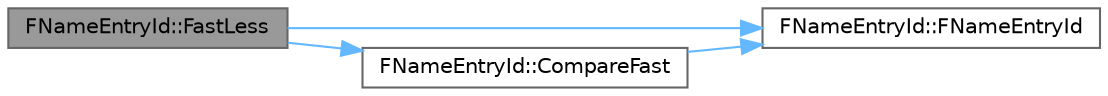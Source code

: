 digraph "FNameEntryId::FastLess"
{
 // INTERACTIVE_SVG=YES
 // LATEX_PDF_SIZE
  bgcolor="transparent";
  edge [fontname=Helvetica,fontsize=10,labelfontname=Helvetica,labelfontsize=10];
  node [fontname=Helvetica,fontsize=10,shape=box,height=0.2,width=0.4];
  rankdir="LR";
  Node1 [id="Node000001",label="FNameEntryId::FastLess",height=0.2,width=0.4,color="gray40", fillcolor="grey60", style="filled", fontcolor="black",tooltip=" "];
  Node1 -> Node2 [id="edge1_Node000001_Node000002",color="steelblue1",style="solid",tooltip=" "];
  Node2 [id="Node000002",label="FNameEntryId::FNameEntryId",height=0.2,width=0.4,color="grey40", fillcolor="white", style="filled",URL="$d8/dea/structFNameEntryId.html#a80f7d1a47ba84f81afe2933f49d45a5f",tooltip=" "];
  Node1 -> Node3 [id="edge2_Node000001_Node000003",color="steelblue1",style="solid",tooltip=" "];
  Node3 [id="Node000003",label="FNameEntryId::CompareFast",height=0.2,width=0.4,color="grey40", fillcolor="white", style="filled",URL="$d8/dea/structFNameEntryId.html#a942099757a4f577ce98f0a1733bd76b4",tooltip="Fast non-alphabetical order that is only stable during this process' lifetime."];
  Node3 -> Node2 [id="edge3_Node000003_Node000002",color="steelblue1",style="solid",tooltip=" "];
}
